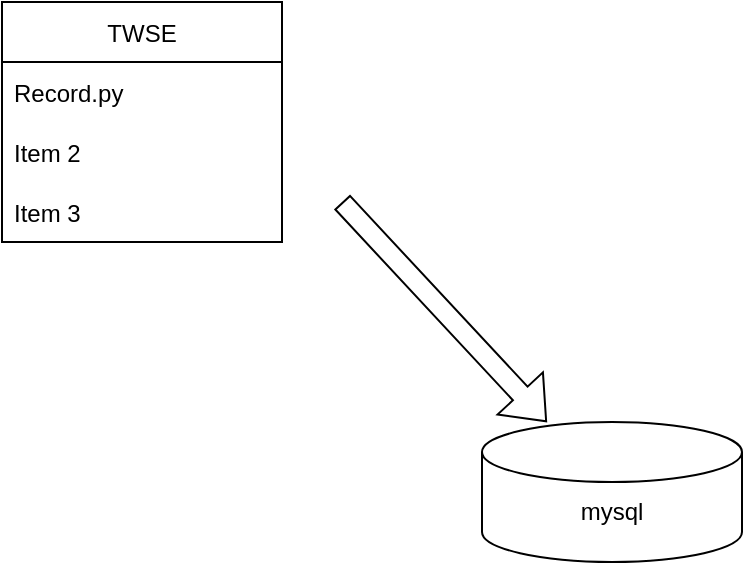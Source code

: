 <mxfile version="20.3.3" type="github"><diagram id="KDjfCbBLVPaeOaRmUv8G" name="Page-1"><mxGraphModel dx="2200" dy="820" grid="1" gridSize="10" guides="1" tooltips="1" connect="1" arrows="1" fold="1" page="1" pageScale="1" pageWidth="850" pageHeight="1100" math="0" shadow="0"><root><mxCell id="0"/><mxCell id="1" parent="0"/><mxCell id="4jBLfzXICMwQDoo6R00N-1" value="" style="shape=cylinder3;whiteSpace=wrap;html=1;boundedLbl=1;backgroundOutline=1;size=15;" vertex="1" parent="1"><mxGeometry x="220" y="310" width="130" height="70" as="geometry"/></mxCell><mxCell id="4jBLfzXICMwQDoo6R00N-2" value="mysql" style="text;html=1;strokeColor=none;fillColor=none;align=center;verticalAlign=middle;whiteSpace=wrap;rounded=0;" vertex="1" parent="1"><mxGeometry x="255" y="340" width="60" height="30" as="geometry"/></mxCell><mxCell id="4jBLfzXICMwQDoo6R00N-3" value="" style="shape=flexArrow;endArrow=classic;html=1;rounded=0;" edge="1" parent="1" target="4jBLfzXICMwQDoo6R00N-1"><mxGeometry width="50" height="50" relative="1" as="geometry"><mxPoint x="150" y="200" as="sourcePoint"/><mxPoint x="520" y="370" as="targetPoint"/></mxGeometry></mxCell><mxCell id="4jBLfzXICMwQDoo6R00N-6" value="TWSE" style="swimlane;fontStyle=0;childLayout=stackLayout;horizontal=1;startSize=30;horizontalStack=0;resizeParent=1;resizeParentMax=0;resizeLast=0;collapsible=1;marginBottom=0;" vertex="1" parent="1"><mxGeometry x="-20" y="100" width="140" height="120" as="geometry"/></mxCell><mxCell id="4jBLfzXICMwQDoo6R00N-7" value="Record.py" style="text;strokeColor=none;fillColor=none;align=left;verticalAlign=middle;spacingLeft=4;spacingRight=4;overflow=hidden;points=[[0,0.5],[1,0.5]];portConstraint=eastwest;rotatable=0;" vertex="1" parent="4jBLfzXICMwQDoo6R00N-6"><mxGeometry y="30" width="140" height="30" as="geometry"/></mxCell><mxCell id="4jBLfzXICMwQDoo6R00N-8" value="Item 2" style="text;strokeColor=none;fillColor=none;align=left;verticalAlign=middle;spacingLeft=4;spacingRight=4;overflow=hidden;points=[[0,0.5],[1,0.5]];portConstraint=eastwest;rotatable=0;" vertex="1" parent="4jBLfzXICMwQDoo6R00N-6"><mxGeometry y="60" width="140" height="30" as="geometry"/></mxCell><mxCell id="4jBLfzXICMwQDoo6R00N-9" value="Item 3" style="text;strokeColor=none;fillColor=none;align=left;verticalAlign=middle;spacingLeft=4;spacingRight=4;overflow=hidden;points=[[0,0.5],[1,0.5]];portConstraint=eastwest;rotatable=0;" vertex="1" parent="4jBLfzXICMwQDoo6R00N-6"><mxGeometry y="90" width="140" height="30" as="geometry"/></mxCell></root></mxGraphModel></diagram></mxfile>
